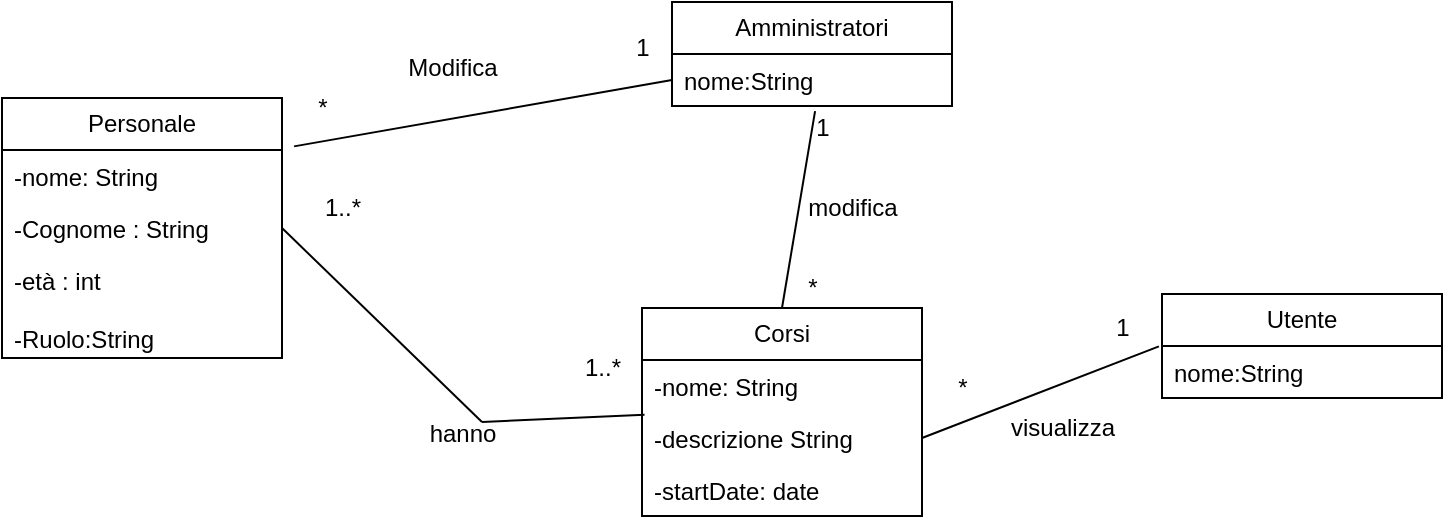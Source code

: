 <mxfile version="24.2.5" type="device">
  <diagram name="Pagina-1" id="lWM_ZzKCsKrh0X4N6HTR">
    <mxGraphModel dx="974" dy="513" grid="1" gridSize="10" guides="1" tooltips="1" connect="1" arrows="1" fold="1" page="1" pageScale="1" pageWidth="827" pageHeight="1169" math="0" shadow="0">
      <root>
        <mxCell id="0" />
        <mxCell id="1" parent="0" />
        <mxCell id="PODz9h4qJTsKUBzgyhJ_-1" value="Corsi" style="swimlane;fontStyle=0;childLayout=stackLayout;horizontal=1;startSize=26;fillColor=none;horizontalStack=0;resizeParent=1;resizeParentMax=0;resizeLast=0;collapsible=1;marginBottom=0;whiteSpace=wrap;html=1;" vertex="1" parent="1">
          <mxGeometry x="360" y="293" width="140" height="104" as="geometry" />
        </mxCell>
        <mxCell id="PODz9h4qJTsKUBzgyhJ_-2" value="-nome: String" style="text;strokeColor=none;fillColor=none;align=left;verticalAlign=top;spacingLeft=4;spacingRight=4;overflow=hidden;rotatable=0;points=[[0,0.5],[1,0.5]];portConstraint=eastwest;whiteSpace=wrap;html=1;" vertex="1" parent="PODz9h4qJTsKUBzgyhJ_-1">
          <mxGeometry y="26" width="140" height="26" as="geometry" />
        </mxCell>
        <mxCell id="PODz9h4qJTsKUBzgyhJ_-3" value="-descrizione String" style="text;strokeColor=none;fillColor=none;align=left;verticalAlign=top;spacingLeft=4;spacingRight=4;overflow=hidden;rotatable=0;points=[[0,0.5],[1,0.5]];portConstraint=eastwest;whiteSpace=wrap;html=1;" vertex="1" parent="PODz9h4qJTsKUBzgyhJ_-1">
          <mxGeometry y="52" width="140" height="26" as="geometry" />
        </mxCell>
        <mxCell id="PODz9h4qJTsKUBzgyhJ_-4" value="-startDate: date" style="text;strokeColor=none;fillColor=none;align=left;verticalAlign=top;spacingLeft=4;spacingRight=4;overflow=hidden;rotatable=0;points=[[0,0.5],[1,0.5]];portConstraint=eastwest;whiteSpace=wrap;html=1;" vertex="1" parent="PODz9h4qJTsKUBzgyhJ_-1">
          <mxGeometry y="78" width="140" height="26" as="geometry" />
        </mxCell>
        <mxCell id="PODz9h4qJTsKUBzgyhJ_-5" value="Personale" style="swimlane;fontStyle=0;childLayout=stackLayout;horizontal=1;startSize=26;fillColor=none;horizontalStack=0;resizeParent=1;resizeParentMax=0;resizeLast=0;collapsible=1;marginBottom=0;whiteSpace=wrap;html=1;" vertex="1" parent="1">
          <mxGeometry x="40" y="188" width="140" height="130" as="geometry" />
        </mxCell>
        <mxCell id="PODz9h4qJTsKUBzgyhJ_-6" value="-nome: String" style="text;strokeColor=none;fillColor=none;align=left;verticalAlign=top;spacingLeft=4;spacingRight=4;overflow=hidden;rotatable=0;points=[[0,0.5],[1,0.5]];portConstraint=eastwest;whiteSpace=wrap;html=1;" vertex="1" parent="PODz9h4qJTsKUBzgyhJ_-5">
          <mxGeometry y="26" width="140" height="26" as="geometry" />
        </mxCell>
        <mxCell id="PODz9h4qJTsKUBzgyhJ_-7" value="-Cognome : String" style="text;strokeColor=none;fillColor=none;align=left;verticalAlign=top;spacingLeft=4;spacingRight=4;overflow=hidden;rotatable=0;points=[[0,0.5],[1,0.5]];portConstraint=eastwest;whiteSpace=wrap;html=1;" vertex="1" parent="PODz9h4qJTsKUBzgyhJ_-5">
          <mxGeometry y="52" width="140" height="26" as="geometry" />
        </mxCell>
        <mxCell id="PODz9h4qJTsKUBzgyhJ_-8" value="-età : int&lt;div&gt;&lt;br&gt;&lt;/div&gt;&lt;div&gt;-Ruolo:String&lt;/div&gt;" style="text;strokeColor=none;fillColor=none;align=left;verticalAlign=top;spacingLeft=4;spacingRight=4;overflow=hidden;rotatable=0;points=[[0,0.5],[1,0.5]];portConstraint=eastwest;whiteSpace=wrap;html=1;" vertex="1" parent="PODz9h4qJTsKUBzgyhJ_-5">
          <mxGeometry y="78" width="140" height="52" as="geometry" />
        </mxCell>
        <mxCell id="PODz9h4qJTsKUBzgyhJ_-14" value="" style="endArrow=none;html=1;rounded=0;entryX=0.009;entryY=0.054;entryDx=0;entryDy=0;entryPerimeter=0;" edge="1" parent="1" target="PODz9h4qJTsKUBzgyhJ_-3">
          <mxGeometry relative="1" as="geometry">
            <mxPoint x="280" y="350" as="sourcePoint" />
            <mxPoint x="350" y="320" as="targetPoint" />
            <Array as="points" />
          </mxGeometry>
        </mxCell>
        <mxCell id="PODz9h4qJTsKUBzgyhJ_-15" value="1..*" style="text;html=1;align=center;verticalAlign=middle;resizable=0;points=[];autosize=1;strokeColor=none;fillColor=none;" vertex="1" parent="1">
          <mxGeometry x="190" y="228" width="40" height="30" as="geometry" />
        </mxCell>
        <mxCell id="PODz9h4qJTsKUBzgyhJ_-16" value="1..*" style="text;html=1;align=center;verticalAlign=middle;resizable=0;points=[];autosize=1;strokeColor=none;fillColor=none;" vertex="1" parent="1">
          <mxGeometry x="320" y="308" width="40" height="30" as="geometry" />
        </mxCell>
        <mxCell id="PODz9h4qJTsKUBzgyhJ_-18" value="Utente" style="swimlane;fontStyle=0;childLayout=stackLayout;horizontal=1;startSize=26;fillColor=none;horizontalStack=0;resizeParent=1;resizeParentMax=0;resizeLast=0;collapsible=1;marginBottom=0;whiteSpace=wrap;html=1;" vertex="1" parent="1">
          <mxGeometry x="620" y="286" width="140" height="52" as="geometry" />
        </mxCell>
        <mxCell id="PODz9h4qJTsKUBzgyhJ_-19" value="nome:String" style="text;strokeColor=none;fillColor=none;align=left;verticalAlign=top;spacingLeft=4;spacingRight=4;overflow=hidden;rotatable=0;points=[[0,0.5],[1,0.5]];portConstraint=eastwest;whiteSpace=wrap;html=1;" vertex="1" parent="PODz9h4qJTsKUBzgyhJ_-18">
          <mxGeometry y="26" width="140" height="26" as="geometry" />
        </mxCell>
        <mxCell id="PODz9h4qJTsKUBzgyhJ_-22" value="" style="endArrow=none;html=1;rounded=0;exitX=-0.011;exitY=0.008;exitDx=0;exitDy=0;exitPerimeter=0;entryX=1;entryY=0.5;entryDx=0;entryDy=0;" edge="1" parent="1" source="PODz9h4qJTsKUBzgyhJ_-19" target="PODz9h4qJTsKUBzgyhJ_-3">
          <mxGeometry relative="1" as="geometry">
            <mxPoint x="330" y="370" as="sourcePoint" />
            <mxPoint x="500" y="360" as="targetPoint" />
          </mxGeometry>
        </mxCell>
        <mxCell id="PODz9h4qJTsKUBzgyhJ_-23" value="Amministratori" style="swimlane;fontStyle=0;childLayout=stackLayout;horizontal=1;startSize=26;fillColor=none;horizontalStack=0;resizeParent=1;resizeParentMax=0;resizeLast=0;collapsible=1;marginBottom=0;whiteSpace=wrap;html=1;" vertex="1" parent="1">
          <mxGeometry x="375" y="140" width="140" height="52" as="geometry" />
        </mxCell>
        <mxCell id="PODz9h4qJTsKUBzgyhJ_-24" value="nome:String" style="text;strokeColor=none;fillColor=none;align=left;verticalAlign=top;spacingLeft=4;spacingRight=4;overflow=hidden;rotatable=0;points=[[0,0.5],[1,0.5]];portConstraint=eastwest;whiteSpace=wrap;html=1;" vertex="1" parent="PODz9h4qJTsKUBzgyhJ_-23">
          <mxGeometry y="26" width="140" height="26" as="geometry" />
        </mxCell>
        <mxCell id="PODz9h4qJTsKUBzgyhJ_-27" value="" style="endArrow=none;html=1;rounded=0;entryX=0.511;entryY=1.1;entryDx=0;entryDy=0;entryPerimeter=0;exitX=0.5;exitY=0;exitDx=0;exitDy=0;" edge="1" parent="1" source="PODz9h4qJTsKUBzgyhJ_-1" target="PODz9h4qJTsKUBzgyhJ_-24">
          <mxGeometry relative="1" as="geometry">
            <mxPoint x="330" y="270" as="sourcePoint" />
            <mxPoint x="490" y="270" as="targetPoint" />
          </mxGeometry>
        </mxCell>
        <mxCell id="PODz9h4qJTsKUBzgyhJ_-28" value="1" style="text;html=1;align=center;verticalAlign=middle;resizable=0;points=[];autosize=1;strokeColor=none;fillColor=none;" vertex="1" parent="1">
          <mxGeometry x="435" y="188" width="30" height="30" as="geometry" />
        </mxCell>
        <mxCell id="PODz9h4qJTsKUBzgyhJ_-29" value="*" style="text;html=1;align=center;verticalAlign=middle;resizable=0;points=[];autosize=1;strokeColor=none;fillColor=none;" vertex="1" parent="1">
          <mxGeometry x="430" y="268" width="30" height="30" as="geometry" />
        </mxCell>
        <mxCell id="PODz9h4qJTsKUBzgyhJ_-30" value="modifica" style="text;html=1;align=center;verticalAlign=middle;resizable=0;points=[];autosize=1;strokeColor=none;fillColor=none;" vertex="1" parent="1">
          <mxGeometry x="430" y="228" width="70" height="30" as="geometry" />
        </mxCell>
        <mxCell id="PODz9h4qJTsKUBzgyhJ_-32" value="" style="endArrow=none;html=1;rounded=0;exitX=1;exitY=0.5;exitDx=0;exitDy=0;" edge="1" parent="1" source="PODz9h4qJTsKUBzgyhJ_-7">
          <mxGeometry relative="1" as="geometry">
            <mxPoint x="190" y="345" as="sourcePoint" />
            <mxPoint x="280" y="350" as="targetPoint" />
            <Array as="points" />
          </mxGeometry>
        </mxCell>
        <mxCell id="PODz9h4qJTsKUBzgyhJ_-31" value="hanno" style="text;html=1;align=center;verticalAlign=middle;resizable=0;points=[];autosize=1;strokeColor=none;fillColor=none;" vertex="1" parent="1">
          <mxGeometry x="240" y="341" width="60" height="30" as="geometry" />
        </mxCell>
        <mxCell id="PODz9h4qJTsKUBzgyhJ_-33" value="" style="endArrow=none;html=1;rounded=0;exitX=1.043;exitY=0.186;exitDx=0;exitDy=0;entryX=0;entryY=0.75;entryDx=0;entryDy=0;exitPerimeter=0;" edge="1" parent="1" source="PODz9h4qJTsKUBzgyhJ_-5" target="PODz9h4qJTsKUBzgyhJ_-23">
          <mxGeometry relative="1" as="geometry">
            <mxPoint x="330" y="170" as="sourcePoint" />
            <mxPoint x="370" y="170" as="targetPoint" />
          </mxGeometry>
        </mxCell>
        <mxCell id="PODz9h4qJTsKUBzgyhJ_-34" value="Modifica" style="text;html=1;align=center;verticalAlign=middle;resizable=0;points=[];autosize=1;strokeColor=none;fillColor=none;" vertex="1" parent="1">
          <mxGeometry x="230" y="158" width="70" height="30" as="geometry" />
        </mxCell>
        <mxCell id="PODz9h4qJTsKUBzgyhJ_-35" value="1" style="text;html=1;align=center;verticalAlign=middle;resizable=0;points=[];autosize=1;strokeColor=none;fillColor=none;" vertex="1" parent="1">
          <mxGeometry x="345" y="148" width="30" height="30" as="geometry" />
        </mxCell>
        <mxCell id="PODz9h4qJTsKUBzgyhJ_-36" value="*" style="text;html=1;align=center;verticalAlign=middle;resizable=0;points=[];autosize=1;strokeColor=none;fillColor=none;" vertex="1" parent="1">
          <mxGeometry x="185" y="178" width="30" height="30" as="geometry" />
        </mxCell>
        <mxCell id="PODz9h4qJTsKUBzgyhJ_-37" value="visualizza" style="text;html=1;align=center;verticalAlign=middle;resizable=0;points=[];autosize=1;strokeColor=none;fillColor=none;" vertex="1" parent="1">
          <mxGeometry x="530" y="338" width="80" height="30" as="geometry" />
        </mxCell>
        <mxCell id="PODz9h4qJTsKUBzgyhJ_-38" value="*" style="text;html=1;align=center;verticalAlign=middle;resizable=0;points=[];autosize=1;strokeColor=none;fillColor=none;" vertex="1" parent="1">
          <mxGeometry x="505" y="318" width="30" height="30" as="geometry" />
        </mxCell>
        <mxCell id="PODz9h4qJTsKUBzgyhJ_-39" value="1" style="text;html=1;align=center;verticalAlign=middle;resizable=0;points=[];autosize=1;strokeColor=none;fillColor=none;" vertex="1" parent="1">
          <mxGeometry x="585" y="288" width="30" height="30" as="geometry" />
        </mxCell>
      </root>
    </mxGraphModel>
  </diagram>
</mxfile>
